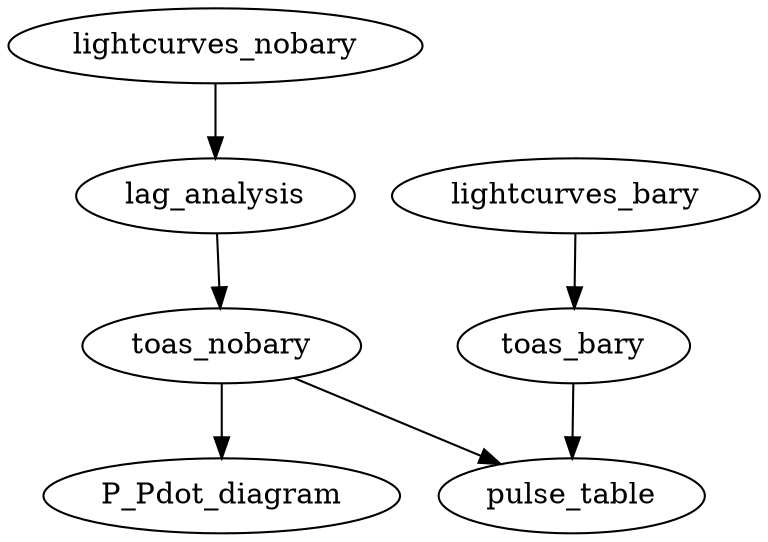 digraph G {

  lightcurves_nobary -> lag_analysis -> toas_nobary -> P_Pdot_diagram;
  lightcurves_bary -> toas_bary -> pulse_table
  toas_nobary -> pulse_table
  
}
